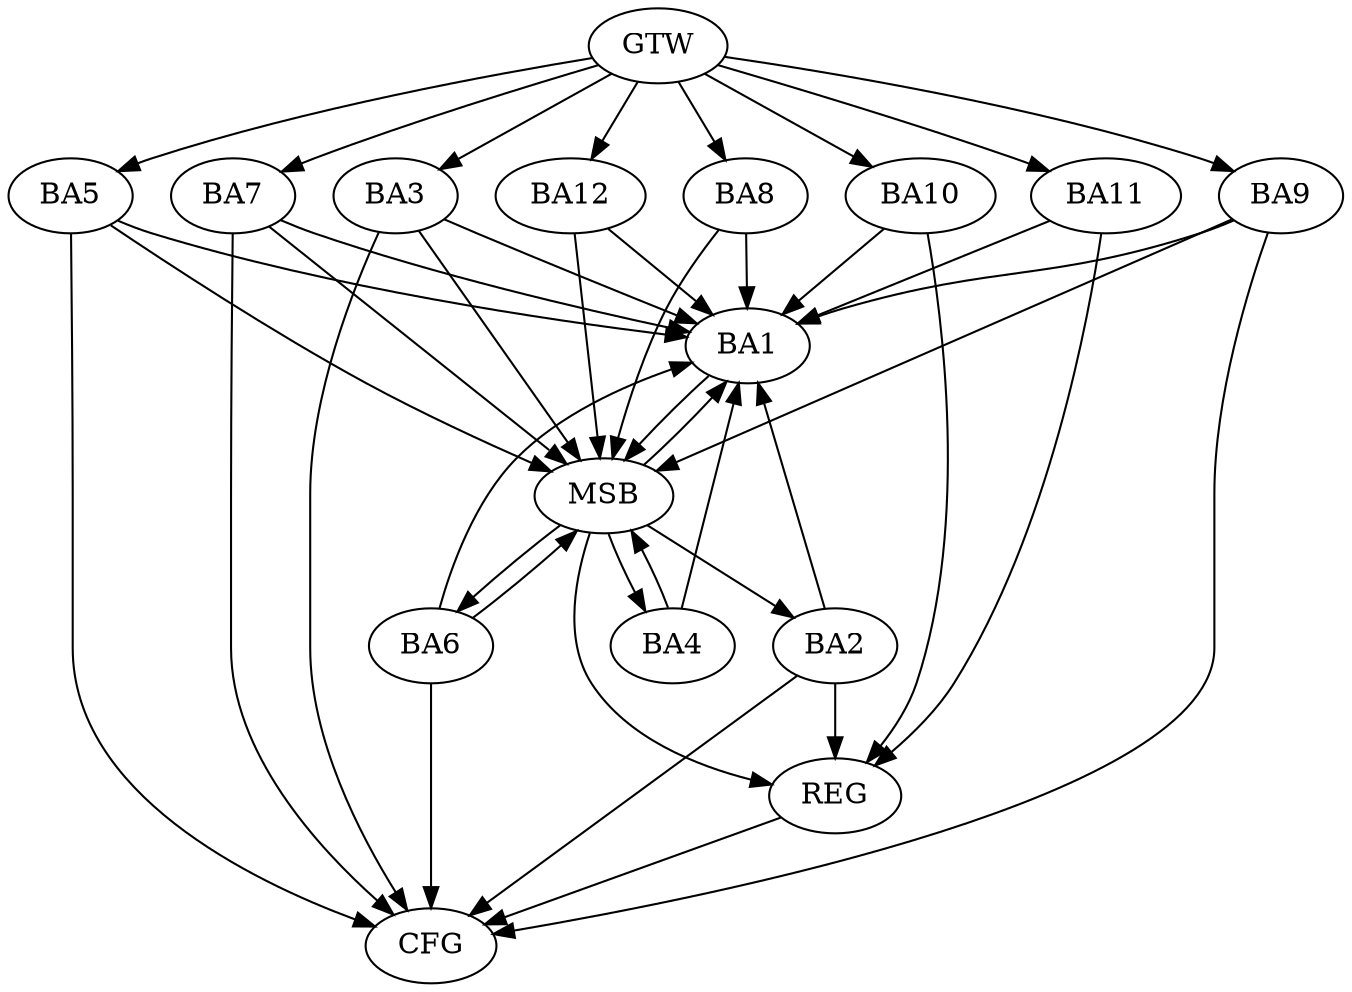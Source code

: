 strict digraph G {
  BA1 [ label="BA1" ];
  BA2 [ label="BA2" ];
  BA3 [ label="BA3" ];
  BA4 [ label="BA4" ];
  BA5 [ label="BA5" ];
  BA6 [ label="BA6" ];
  BA7 [ label="BA7" ];
  BA8 [ label="BA8" ];
  BA9 [ label="BA9" ];
  BA10 [ label="BA10" ];
  BA11 [ label="BA11" ];
  BA12 [ label="BA12" ];
  GTW [ label="GTW" ];
  REG [ label="REG" ];
  MSB [ label="MSB" ];
  CFG [ label="CFG" ];
  BA2 -> BA1;
  BA10 -> BA1;
  BA11 -> BA1;
  GTW -> BA3;
  GTW -> BA5;
  GTW -> BA7;
  GTW -> BA8;
  GTW -> BA9;
  GTW -> BA10;
  GTW -> BA11;
  GTW -> BA12;
  BA2 -> REG;
  BA10 -> REG;
  BA11 -> REG;
  BA1 -> MSB;
  MSB -> BA2;
  MSB -> REG;
  BA3 -> MSB;
  BA4 -> MSB;
  BA5 -> MSB;
  MSB -> BA1;
  BA6 -> MSB;
  BA7 -> MSB;
  BA8 -> MSB;
  BA9 -> MSB;
  MSB -> BA6;
  BA12 -> MSB;
  MSB -> BA4;
  BA2 -> CFG;
  BA9 -> CFG;
  BA5 -> CFG;
  BA6 -> CFG;
  BA3 -> CFG;
  BA7 -> CFG;
  REG -> CFG;
  BA7 -> BA1;
  BA8 -> BA1;
  BA9 -> BA1;
  BA3 -> BA1;
  BA6 -> BA1;
  BA12 -> BA1;
  BA5 -> BA1;
  BA4 -> BA1;
}
